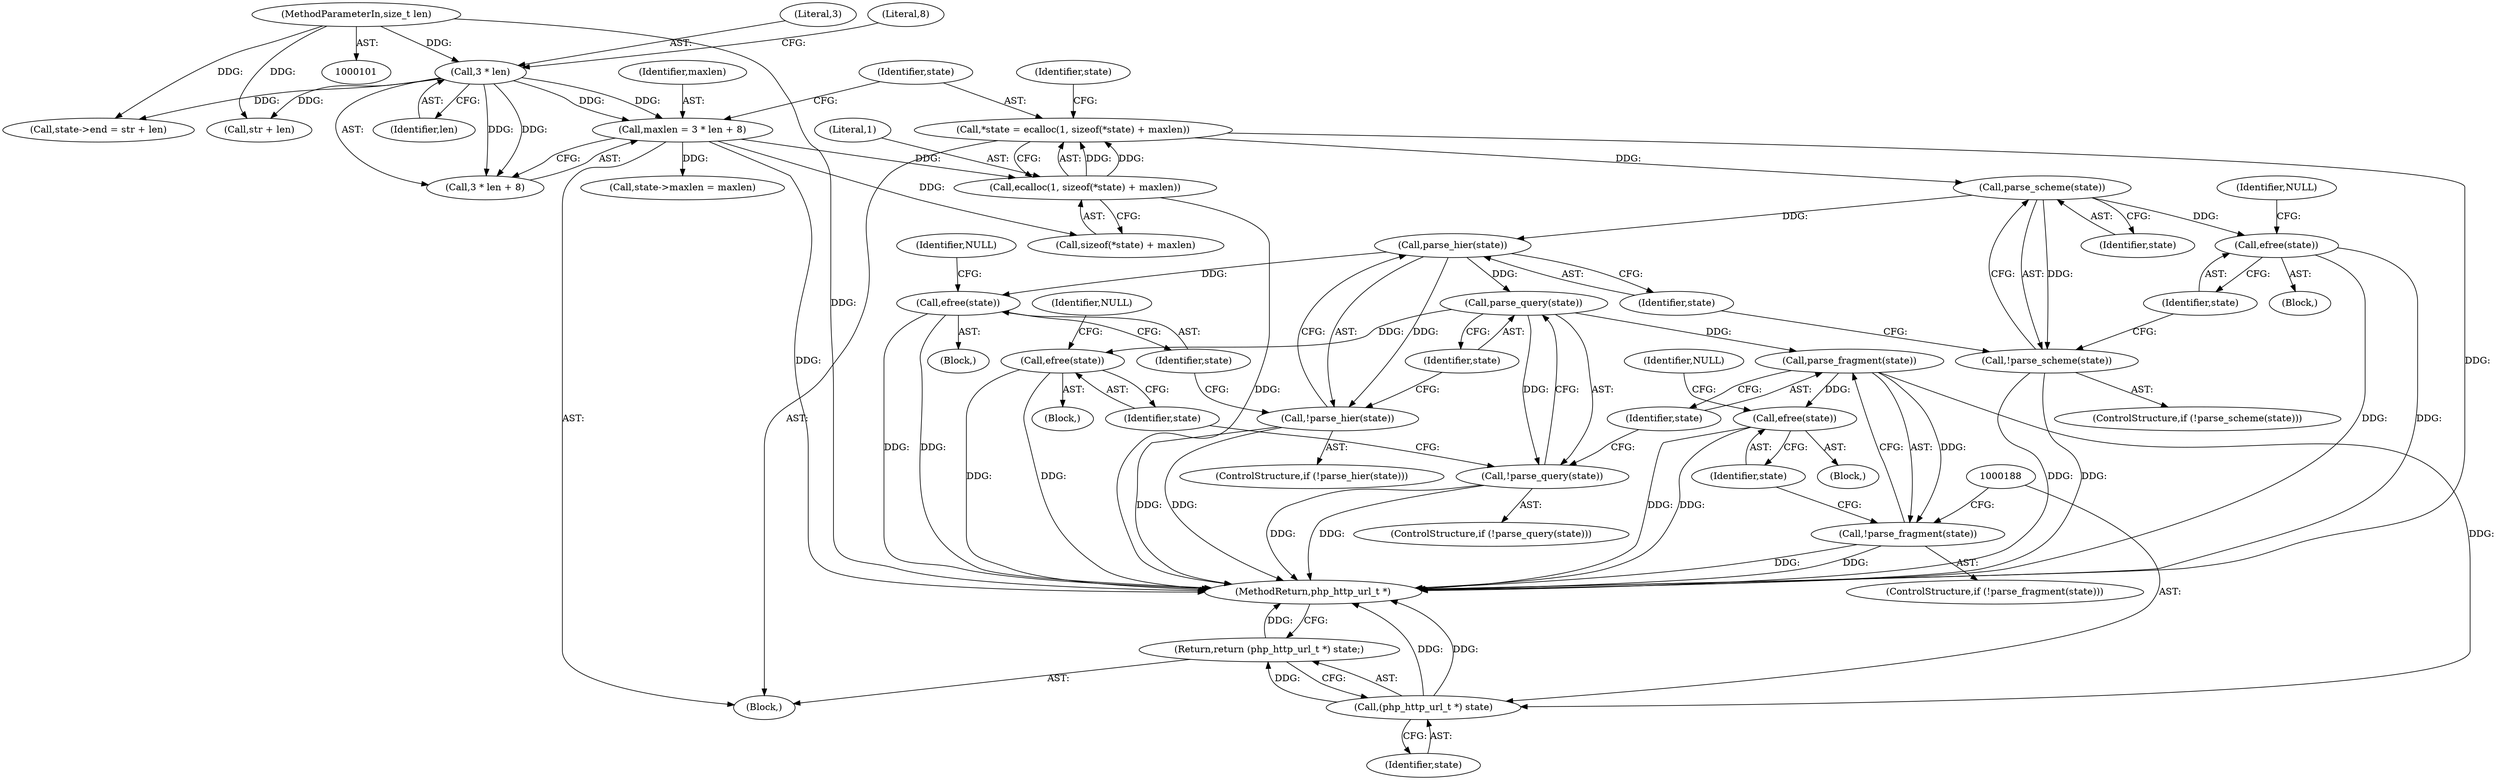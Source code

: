 digraph "0_ext-http_3724cd76a28be1d6049b5537232e97ac_0@API" {
"1000115" [label="(Call,*state = ecalloc(1, sizeof(*state) + maxlen))"];
"1000117" [label="(Call,ecalloc(1, sizeof(*state) + maxlen))"];
"1000107" [label="(Call,maxlen = 3 * len + 8)"];
"1000110" [label="(Call,3 * len)"];
"1000103" [label="(MethodParameterIn,size_t len)"];
"1000152" [label="(Call,parse_scheme(state))"];
"1000151" [label="(Call,!parse_scheme(state))"];
"1000155" [label="(Call,efree(state))"];
"1000161" [label="(Call,parse_hier(state))"];
"1000160" [label="(Call,!parse_hier(state))"];
"1000164" [label="(Call,efree(state))"];
"1000170" [label="(Call,parse_query(state))"];
"1000169" [label="(Call,!parse_query(state))"];
"1000173" [label="(Call,efree(state))"];
"1000179" [label="(Call,parse_fragment(state))"];
"1000178" [label="(Call,!parse_fragment(state))"];
"1000182" [label="(Call,efree(state))"];
"1000187" [label="(Call,(php_http_url_t *) state)"];
"1000186" [label="(Return,return (php_http_url_t *) state;)"];
"1000185" [label="(Identifier,NULL)"];
"1000160" [label="(Call,!parse_hier(state))"];
"1000119" [label="(Call,sizeof(*state) + maxlen)"];
"1000150" [label="(ControlStructure,if (!parse_scheme(state)))"];
"1000103" [label="(MethodParameterIn,size_t len)"];
"1000128" [label="(Call,str + len)"];
"1000116" [label="(Identifier,state)"];
"1000156" [label="(Identifier,state)"];
"1000111" [label="(Literal,3)"];
"1000158" [label="(Identifier,NULL)"];
"1000163" [label="(Block,)"];
"1000187" [label="(Call,(php_http_url_t *) state)"];
"1000161" [label="(Call,parse_hier(state))"];
"1000115" [label="(Call,*state = ecalloc(1, sizeof(*state) + maxlen))"];
"1000162" [label="(Identifier,state)"];
"1000155" [label="(Call,efree(state))"];
"1000176" [label="(Identifier,NULL)"];
"1000108" [label="(Identifier,maxlen)"];
"1000177" [label="(ControlStructure,if (!parse_fragment(state)))"];
"1000169" [label="(Call,!parse_query(state))"];
"1000179" [label="(Call,parse_fragment(state))"];
"1000189" [label="(Identifier,state)"];
"1000109" [label="(Call,3 * len + 8)"];
"1000107" [label="(Call,maxlen = 3 * len + 8)"];
"1000170" [label="(Call,parse_query(state))"];
"1000165" [label="(Identifier,state)"];
"1000168" [label="(ControlStructure,if (!parse_query(state)))"];
"1000181" [label="(Block,)"];
"1000154" [label="(Block,)"];
"1000167" [label="(Identifier,NULL)"];
"1000159" [label="(ControlStructure,if (!parse_hier(state)))"];
"1000174" [label="(Identifier,state)"];
"1000110" [label="(Call,3 * len)"];
"1000164" [label="(Call,efree(state))"];
"1000190" [label="(MethodReturn,php_http_url_t *)"];
"1000172" [label="(Block,)"];
"1000113" [label="(Literal,8)"];
"1000141" [label="(Call,state->maxlen = maxlen)"];
"1000178" [label="(Call,!parse_fragment(state))"];
"1000173" [label="(Call,efree(state))"];
"1000182" [label="(Call,efree(state))"];
"1000112" [label="(Identifier,len)"];
"1000186" [label="(Return,return (php_http_url_t *) state;)"];
"1000153" [label="(Identifier,state)"];
"1000151" [label="(Call,!parse_scheme(state))"];
"1000126" [label="(Identifier,state)"];
"1000180" [label="(Identifier,state)"];
"1000183" [label="(Identifier,state)"];
"1000105" [label="(Block,)"];
"1000152" [label="(Call,parse_scheme(state))"];
"1000118" [label="(Literal,1)"];
"1000171" [label="(Identifier,state)"];
"1000124" [label="(Call,state->end = str + len)"];
"1000117" [label="(Call,ecalloc(1, sizeof(*state) + maxlen))"];
"1000115" -> "1000105"  [label="AST: "];
"1000115" -> "1000117"  [label="CFG: "];
"1000116" -> "1000115"  [label="AST: "];
"1000117" -> "1000115"  [label="AST: "];
"1000126" -> "1000115"  [label="CFG: "];
"1000115" -> "1000190"  [label="DDG: "];
"1000117" -> "1000115"  [label="DDG: "];
"1000117" -> "1000115"  [label="DDG: "];
"1000115" -> "1000152"  [label="DDG: "];
"1000117" -> "1000119"  [label="CFG: "];
"1000118" -> "1000117"  [label="AST: "];
"1000119" -> "1000117"  [label="AST: "];
"1000117" -> "1000190"  [label="DDG: "];
"1000107" -> "1000117"  [label="DDG: "];
"1000107" -> "1000105"  [label="AST: "];
"1000107" -> "1000109"  [label="CFG: "];
"1000108" -> "1000107"  [label="AST: "];
"1000109" -> "1000107"  [label="AST: "];
"1000116" -> "1000107"  [label="CFG: "];
"1000107" -> "1000190"  [label="DDG: "];
"1000110" -> "1000107"  [label="DDG: "];
"1000110" -> "1000107"  [label="DDG: "];
"1000107" -> "1000119"  [label="DDG: "];
"1000107" -> "1000141"  [label="DDG: "];
"1000110" -> "1000109"  [label="AST: "];
"1000110" -> "1000112"  [label="CFG: "];
"1000111" -> "1000110"  [label="AST: "];
"1000112" -> "1000110"  [label="AST: "];
"1000113" -> "1000110"  [label="CFG: "];
"1000110" -> "1000109"  [label="DDG: "];
"1000110" -> "1000109"  [label="DDG: "];
"1000103" -> "1000110"  [label="DDG: "];
"1000110" -> "1000124"  [label="DDG: "];
"1000110" -> "1000128"  [label="DDG: "];
"1000103" -> "1000101"  [label="AST: "];
"1000103" -> "1000190"  [label="DDG: "];
"1000103" -> "1000124"  [label="DDG: "];
"1000103" -> "1000128"  [label="DDG: "];
"1000152" -> "1000151"  [label="AST: "];
"1000152" -> "1000153"  [label="CFG: "];
"1000153" -> "1000152"  [label="AST: "];
"1000151" -> "1000152"  [label="CFG: "];
"1000152" -> "1000151"  [label="DDG: "];
"1000152" -> "1000155"  [label="DDG: "];
"1000152" -> "1000161"  [label="DDG: "];
"1000151" -> "1000150"  [label="AST: "];
"1000156" -> "1000151"  [label="CFG: "];
"1000162" -> "1000151"  [label="CFG: "];
"1000151" -> "1000190"  [label="DDG: "];
"1000151" -> "1000190"  [label="DDG: "];
"1000155" -> "1000154"  [label="AST: "];
"1000155" -> "1000156"  [label="CFG: "];
"1000156" -> "1000155"  [label="AST: "];
"1000158" -> "1000155"  [label="CFG: "];
"1000155" -> "1000190"  [label="DDG: "];
"1000155" -> "1000190"  [label="DDG: "];
"1000161" -> "1000160"  [label="AST: "];
"1000161" -> "1000162"  [label="CFG: "];
"1000162" -> "1000161"  [label="AST: "];
"1000160" -> "1000161"  [label="CFG: "];
"1000161" -> "1000160"  [label="DDG: "];
"1000161" -> "1000164"  [label="DDG: "];
"1000161" -> "1000170"  [label="DDG: "];
"1000160" -> "1000159"  [label="AST: "];
"1000165" -> "1000160"  [label="CFG: "];
"1000171" -> "1000160"  [label="CFG: "];
"1000160" -> "1000190"  [label="DDG: "];
"1000160" -> "1000190"  [label="DDG: "];
"1000164" -> "1000163"  [label="AST: "];
"1000164" -> "1000165"  [label="CFG: "];
"1000165" -> "1000164"  [label="AST: "];
"1000167" -> "1000164"  [label="CFG: "];
"1000164" -> "1000190"  [label="DDG: "];
"1000164" -> "1000190"  [label="DDG: "];
"1000170" -> "1000169"  [label="AST: "];
"1000170" -> "1000171"  [label="CFG: "];
"1000171" -> "1000170"  [label="AST: "];
"1000169" -> "1000170"  [label="CFG: "];
"1000170" -> "1000169"  [label="DDG: "];
"1000170" -> "1000173"  [label="DDG: "];
"1000170" -> "1000179"  [label="DDG: "];
"1000169" -> "1000168"  [label="AST: "];
"1000174" -> "1000169"  [label="CFG: "];
"1000180" -> "1000169"  [label="CFG: "];
"1000169" -> "1000190"  [label="DDG: "];
"1000169" -> "1000190"  [label="DDG: "];
"1000173" -> "1000172"  [label="AST: "];
"1000173" -> "1000174"  [label="CFG: "];
"1000174" -> "1000173"  [label="AST: "];
"1000176" -> "1000173"  [label="CFG: "];
"1000173" -> "1000190"  [label="DDG: "];
"1000173" -> "1000190"  [label="DDG: "];
"1000179" -> "1000178"  [label="AST: "];
"1000179" -> "1000180"  [label="CFG: "];
"1000180" -> "1000179"  [label="AST: "];
"1000178" -> "1000179"  [label="CFG: "];
"1000179" -> "1000178"  [label="DDG: "];
"1000179" -> "1000182"  [label="DDG: "];
"1000179" -> "1000187"  [label="DDG: "];
"1000178" -> "1000177"  [label="AST: "];
"1000183" -> "1000178"  [label="CFG: "];
"1000188" -> "1000178"  [label="CFG: "];
"1000178" -> "1000190"  [label="DDG: "];
"1000178" -> "1000190"  [label="DDG: "];
"1000182" -> "1000181"  [label="AST: "];
"1000182" -> "1000183"  [label="CFG: "];
"1000183" -> "1000182"  [label="AST: "];
"1000185" -> "1000182"  [label="CFG: "];
"1000182" -> "1000190"  [label="DDG: "];
"1000182" -> "1000190"  [label="DDG: "];
"1000187" -> "1000186"  [label="AST: "];
"1000187" -> "1000189"  [label="CFG: "];
"1000188" -> "1000187"  [label="AST: "];
"1000189" -> "1000187"  [label="AST: "];
"1000186" -> "1000187"  [label="CFG: "];
"1000187" -> "1000190"  [label="DDG: "];
"1000187" -> "1000190"  [label="DDG: "];
"1000187" -> "1000186"  [label="DDG: "];
"1000186" -> "1000105"  [label="AST: "];
"1000190" -> "1000186"  [label="CFG: "];
"1000186" -> "1000190"  [label="DDG: "];
}

